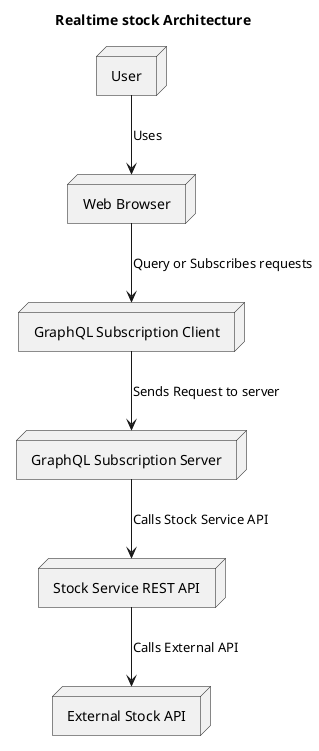@startuml "Realtime stock Architecture"

title Realtime stock Architecture

node "User" as User
node "Web Browser" as Browser
node "GraphQL Subscription Client" as GraphQLClient
node "GraphQL Subscription Server" as GraphQLServer
node "Stock Service REST API" as StockService
node "External Stock API" as ExternalAPI

User --> Browser : Uses
Browser --> GraphQLClient : Query or Subscribes requests
GraphQLClient --> GraphQLServer : Sends Request to server
GraphQLServer --> StockService : Calls Stock Service API
StockService --> ExternalAPI : Calls External API

@enduml
